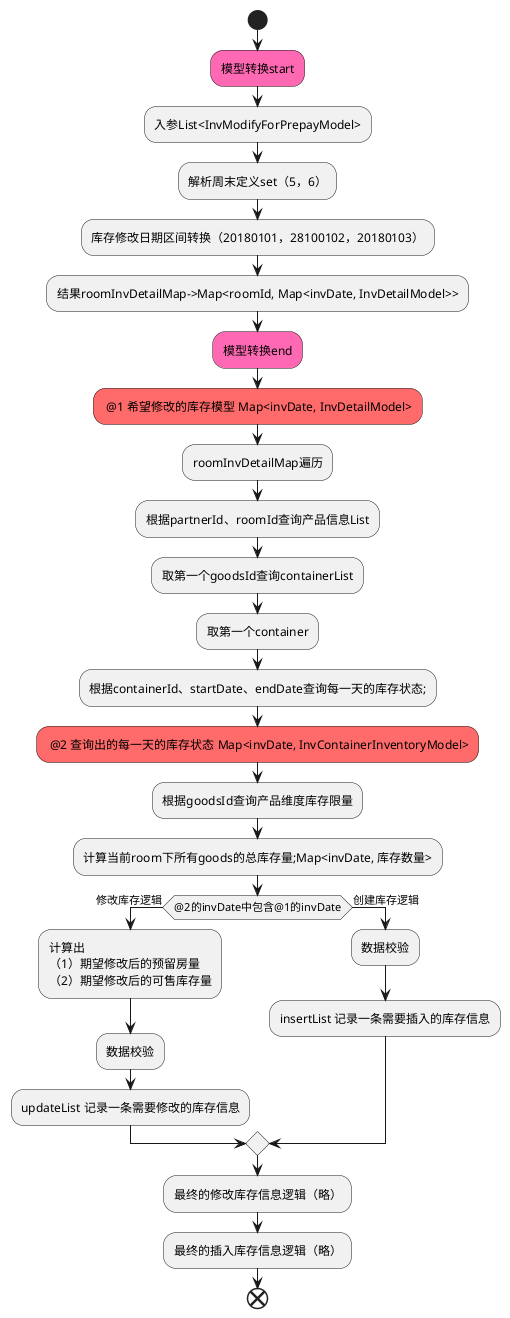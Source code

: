 @startuml

start
#HotPink:模型转换start;
:入参List<InvModifyForPrepayModel>;
:解析周末定义set（5，6）;
:库存修改日期区间转换（20180101，28100102，20180103）;
:结果roomInvDetailMap->Map<roomId, Map<invDate, InvDetailModel>>;
#HotPink:模型转换end;
#FF6A6A: @1 希望修改的库存模型 Map<invDate, InvDetailModel>;
:roomInvDetailMap遍历;
:根据partnerId、roomId查询产品信息List;
:取第一个goodsId查询containerList;
:取第一个container;
:根据containerId、startDate、endDate查询每一天的库存状态;;
#FF6A6A: @2 查询出的每一天的库存状态 Map<invDate, InvContainerInventoryModel>;
:根据goodsId查询产品维度库存限量;
:计算当前room下所有goods的总库存量;Map<invDate, 库存数量>;
if (@2的invDate中包含@1的invDate) then (修改库存逻辑)
  :计算出
  （1）期望修改后的预留房量
  （2）期望修改后的可售库存量;
:数据校验;
:updateList 记录一条需要修改的库存信息;
else (创建库存逻辑)
  :数据校验;
:insertList 记录一条需要插入的库存信息;
endif;
:最终的修改库存信息逻辑（略）;
:最终的插入库存信息逻辑（略）;
end
@enduml